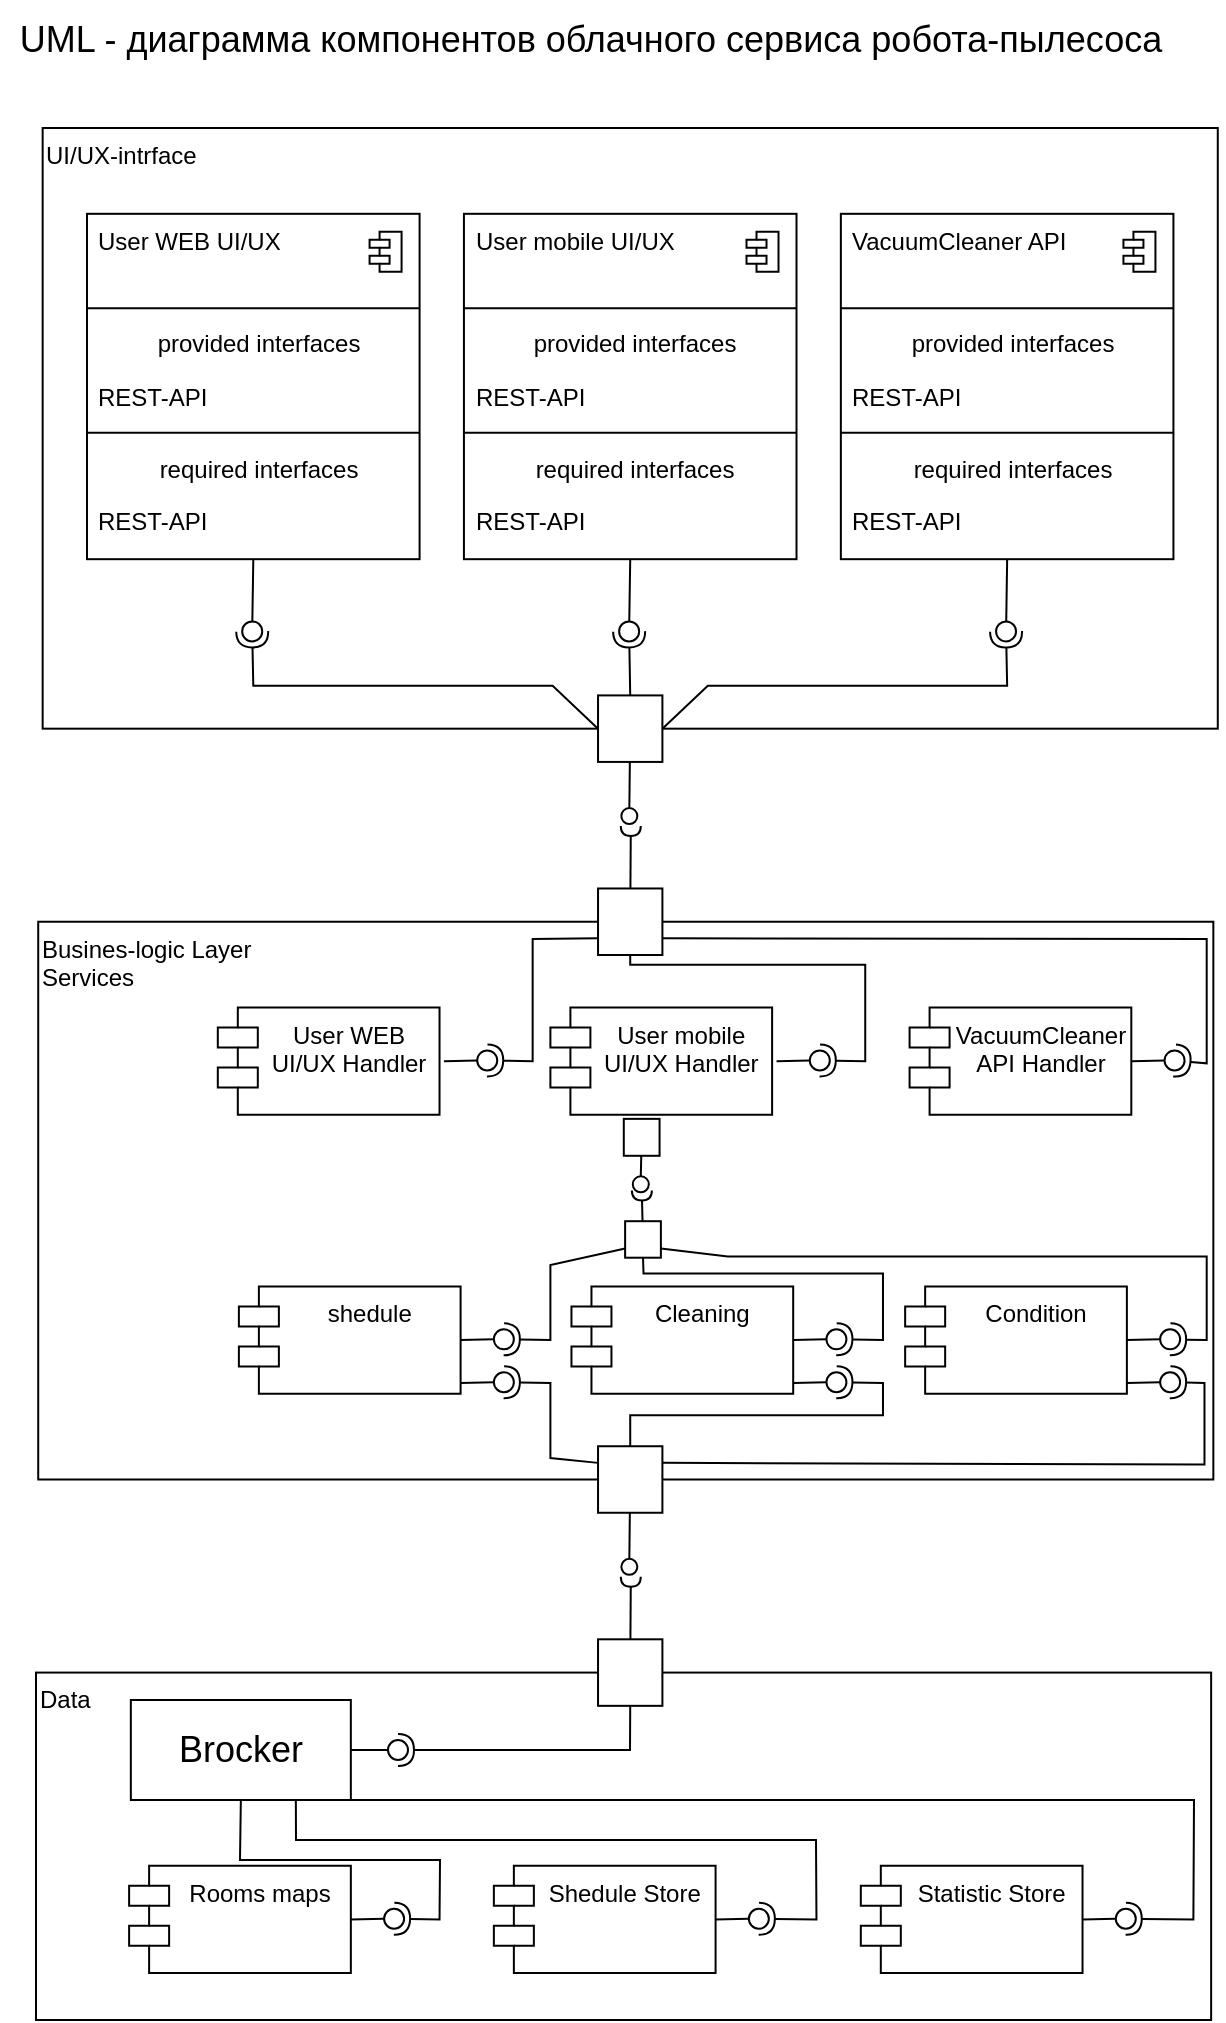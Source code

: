 <mxfile>
    <diagram id="wxDOlf9okNjJjlTu478L" name="Страница 1">
        <mxGraphModel dx="1060" dy="478" grid="1" gridSize="10" guides="1" tooltips="1" connect="1" arrows="1" fold="1" page="1" pageScale="1" pageWidth="827" pageHeight="1169" math="0" shadow="0">
            <root>
                <mxCell id="0"/>
                <mxCell id="1" parent="0"/>
                <mxCell id="2" value="" style="group" parent="1" vertex="1" connectable="0">
                    <mxGeometry x="118" y="70" width="592.0" height="1010" as="geometry"/>
                </mxCell>
                <mxCell id="3" value="&lt;font style=&quot;font-size: 18px&quot;&gt;UML - диаграмма компонентов облачного сервиса робота-пылесоса&lt;/font&gt;" style="text;html=1;align=center;verticalAlign=middle;resizable=0;points=[];autosize=1;strokeColor=none;fillColor=none;" parent="2" vertex="1">
                    <mxGeometry x="-18" y="10" width="590" height="20" as="geometry"/>
                </mxCell>
                <mxCell id="4" value="Busines-logic Layer&lt;br&gt;Services" style="html=1;fillColor=default;align=left;verticalAlign=top;" parent="2" vertex="1">
                    <mxGeometry x="1.109" y="460.869" width="587.566" height="278.881" as="geometry"/>
                </mxCell>
                <mxCell id="6" value="User mobile&#10;UI/UX Handler" style="shape=module;align=left;spacingLeft=20;align=center;verticalAlign=top;" parent="2" vertex="1">
                    <mxGeometry x="257.199" y="503.774" width="110.861" height="53.631" as="geometry"/>
                </mxCell>
                <mxCell id="7" value="" style="group" parent="2" vertex="1" connectable="0">
                    <mxGeometry x="12.749" y="621.762" width="577.034" height="96.536" as="geometry"/>
                </mxCell>
                <mxCell id="9" value="shedule" style="shape=module;align=left;spacingLeft=20;align=center;verticalAlign=top;" parent="7" vertex="1">
                    <mxGeometry x="88.689" y="21.452" width="110.861" height="53.631" as="geometry"/>
                </mxCell>
                <mxCell id="10" value="Cleaning" style="shape=module;align=left;spacingLeft=20;align=center;verticalAlign=top;" parent="7" vertex="1">
                    <mxGeometry x="254.981" y="21.452" width="110.861" height="53.631" as="geometry"/>
                </mxCell>
                <mxCell id="11" value="Condition" style="shape=module;align=left;spacingLeft=20;align=center;verticalAlign=top;" parent="7" vertex="1">
                    <mxGeometry x="421.828" y="21.452" width="110.861" height="53.631" as="geometry"/>
                </mxCell>
                <mxCell id="12" value="" style="rounded=0;orthogonalLoop=1;jettySize=auto;html=1;endArrow=none;endFill=0;sketch=0;sourcePerimeterSpacing=0;targetPerimeterSpacing=0;" parent="7" target="13" edge="1">
                    <mxGeometry relative="1" as="geometry">
                        <mxPoint x="199.551" y="48.268" as="sourcePoint"/>
                    </mxGeometry>
                </mxCell>
                <mxCell id="13" value="" style="ellipse;whiteSpace=wrap;html=1;align=center;aspect=fixed;resizable=0;points=[];outlineConnect=0;sketch=0;" parent="7" vertex="1">
                    <mxGeometry x="216.18" y="42.905" width="10" height="10" as="geometry"/>
                </mxCell>
                <mxCell id="14" value="" style="rounded=0;orthogonalLoop=1;jettySize=auto;html=1;endArrow=none;endFill=0;sketch=0;sourcePerimeterSpacing=0;targetPerimeterSpacing=0;" parent="7" target="15" edge="1">
                    <mxGeometry relative="1" as="geometry">
                        <mxPoint x="365.843" y="48.268" as="sourcePoint"/>
                    </mxGeometry>
                </mxCell>
                <mxCell id="15" value="" style="ellipse;whiteSpace=wrap;html=1;align=center;aspect=fixed;resizable=0;points=[];outlineConnect=0;sketch=0;" parent="7" vertex="1">
                    <mxGeometry x="382.472" y="42.905" width="10" height="10" as="geometry"/>
                </mxCell>
                <mxCell id="16" value="" style="rounded=0;orthogonalLoop=1;jettySize=auto;html=1;endArrow=none;endFill=0;sketch=0;sourcePerimeterSpacing=0;targetPerimeterSpacing=0;" parent="7" target="17" edge="1">
                    <mxGeometry relative="1" as="geometry">
                        <mxPoint x="532.689" y="48.268" as="sourcePoint"/>
                    </mxGeometry>
                </mxCell>
                <mxCell id="17" value="" style="ellipse;whiteSpace=wrap;html=1;align=center;aspect=fixed;resizable=0;points=[];outlineConnect=0;sketch=0;" parent="7" vertex="1">
                    <mxGeometry x="549.318" y="42.905" width="10" height="10" as="geometry"/>
                </mxCell>
                <mxCell id="18" value="" style="rounded=0;orthogonalLoop=1;jettySize=auto;html=1;endArrow=none;endFill=0;sketch=0;sourcePerimeterSpacing=0;targetPerimeterSpacing=0;" parent="7" target="19" edge="1">
                    <mxGeometry relative="1" as="geometry">
                        <mxPoint x="199.551" y="69.72" as="sourcePoint"/>
                    </mxGeometry>
                </mxCell>
                <mxCell id="19" value="" style="ellipse;whiteSpace=wrap;html=1;align=center;aspect=fixed;resizable=0;points=[];outlineConnect=0;sketch=0;" parent="7" vertex="1">
                    <mxGeometry x="216.18" y="64.357" width="10" height="10" as="geometry"/>
                </mxCell>
                <mxCell id="20" value="" style="rounded=0;orthogonalLoop=1;jettySize=auto;html=1;endArrow=none;endFill=0;sketch=0;sourcePerimeterSpacing=0;targetPerimeterSpacing=0;" parent="7" target="21" edge="1">
                    <mxGeometry relative="1" as="geometry">
                        <mxPoint x="365.843" y="69.72" as="sourcePoint"/>
                    </mxGeometry>
                </mxCell>
                <mxCell id="21" value="" style="ellipse;whiteSpace=wrap;html=1;align=center;aspect=fixed;resizable=0;points=[];outlineConnect=0;sketch=0;" parent="7" vertex="1">
                    <mxGeometry x="382.472" y="64.357" width="10" height="10" as="geometry"/>
                </mxCell>
                <mxCell id="22" value="" style="rounded=0;orthogonalLoop=1;jettySize=auto;html=1;endArrow=none;endFill=0;sketch=0;sourcePerimeterSpacing=0;targetPerimeterSpacing=0;" parent="7" target="23" edge="1">
                    <mxGeometry relative="1" as="geometry">
                        <mxPoint x="532.689" y="69.72" as="sourcePoint"/>
                    </mxGeometry>
                </mxCell>
                <mxCell id="23" value="" style="ellipse;whiteSpace=wrap;html=1;align=center;aspect=fixed;resizable=0;points=[];outlineConnect=0;sketch=0;" parent="7" vertex="1">
                    <mxGeometry x="549.318" y="64.357" width="10" height="10" as="geometry"/>
                </mxCell>
                <mxCell id="24" value="Data" style="html=1;fillColor=default;align=left;verticalAlign=top;" parent="2" vertex="1">
                    <mxGeometry y="836.29" width="587.57" height="173.71" as="geometry"/>
                </mxCell>
                <mxCell id="25" value="" style="group;whiteSpace=wrap;" parent="2" vertex="1" connectable="0">
                    <mxGeometry x="3.326" y="64" width="588.674" height="568.488" as="geometry"/>
                </mxCell>
                <mxCell id="26" value="&lt;div style=&quot;&quot;&gt;&lt;span&gt;UI/UX-intrface&lt;/span&gt;&lt;/div&gt;" style="html=1;fillColor=default;align=left;verticalAlign=top;" parent="25" vertex="1">
                    <mxGeometry width="587.566" height="300.333" as="geometry"/>
                </mxCell>
                <mxCell id="27" value="" style="fontStyle=1;align=center;verticalAlign=top;childLayout=stackLayout;horizontal=1;horizontalStack=0;resizeParent=1;resizeParentMax=0;resizeLast=0;marginBottom=0;" parent="25" vertex="1">
                    <mxGeometry x="22.172" y="42.905" width="166.292" height="172.692" as="geometry"/>
                </mxCell>
                <mxCell id="28" value="User WEB UI/UX" style="html=1;align=left;spacingLeft=4;verticalAlign=top;strokeColor=none;fillColor=none;" parent="27" vertex="1">
                    <mxGeometry width="166.292" height="42.905" as="geometry"/>
                </mxCell>
                <mxCell id="29" value="" style="shape=module;jettyWidth=10;jettyHeight=4;" parent="28" vertex="1">
                    <mxGeometry x="1" width="16" height="20" relative="1" as="geometry">
                        <mxPoint x="-25" y="9" as="offset"/>
                    </mxGeometry>
                </mxCell>
                <mxCell id="30" value="" style="line;strokeWidth=1;fillColor=none;align=left;verticalAlign=middle;spacingTop=-1;spacingLeft=3;spacingRight=3;rotatable=0;labelPosition=right;points=[];portConstraint=eastwest;" parent="27" vertex="1">
                    <mxGeometry y="42.905" width="166.292" height="8.581" as="geometry"/>
                </mxCell>
                <mxCell id="31" value="provided interfaces" style="html=1;align=center;spacingLeft=4;verticalAlign=top;strokeColor=none;fillColor=none;" parent="27" vertex="1">
                    <mxGeometry y="51.486" width="166.292" height="26.815" as="geometry"/>
                </mxCell>
                <mxCell id="32" value="REST-API" style="html=1;align=left;spacingLeft=4;verticalAlign=top;strokeColor=none;fillColor=none;" parent="27" vertex="1">
                    <mxGeometry y="78.301" width="166.292" height="26.815" as="geometry"/>
                </mxCell>
                <mxCell id="33" value="" style="line;strokeWidth=1;fillColor=none;align=left;verticalAlign=middle;spacingTop=-1;spacingLeft=3;spacingRight=3;rotatable=0;labelPosition=right;points=[];portConstraint=eastwest;" parent="27" vertex="1">
                    <mxGeometry y="105.117" width="166.292" height="8.581" as="geometry"/>
                </mxCell>
                <mxCell id="34" value="required interfaces" style="html=1;align=center;spacingLeft=4;verticalAlign=top;strokeColor=none;fillColor=none;" parent="27" vertex="1">
                    <mxGeometry y="113.698" width="166.292" height="26.815" as="geometry"/>
                </mxCell>
                <mxCell id="35" value="REST-API" style="html=1;align=left;spacingLeft=4;verticalAlign=top;strokeColor=none;fillColor=none;" parent="27" vertex="1">
                    <mxGeometry y="140.513" width="166.292" height="32.179" as="geometry"/>
                </mxCell>
                <mxCell id="36" value="" style="group;rotation=-179;" parent="25" vertex="1" connectable="0">
                    <mxGeometry x="460.075" y="246.702" width="44.345" height="10.726" as="geometry"/>
                </mxCell>
                <mxCell id="37" value="" style="ellipse;whiteSpace=wrap;html=1;align=center;aspect=fixed;resizable=0;points=[];outlineConnect=0;sketch=0;rotation=-269;" parent="36" vertex="1">
                    <mxGeometry x="16.629" width="10" height="10" as="geometry"/>
                </mxCell>
                <mxCell id="38" value="" style="fontStyle=1;align=center;verticalAlign=top;childLayout=stackLayout;horizontal=1;horizontalStack=0;resizeParent=1;resizeParentMax=0;resizeLast=0;marginBottom=0;" parent="25" vertex="1">
                    <mxGeometry x="210.637" y="42.905" width="166.292" height="172.692" as="geometry"/>
                </mxCell>
                <mxCell id="39" value="User mobile UI/UX" style="html=1;align=left;spacingLeft=4;verticalAlign=top;strokeColor=none;fillColor=none;" parent="38" vertex="1">
                    <mxGeometry width="166.292" height="42.905" as="geometry"/>
                </mxCell>
                <mxCell id="40" value="" style="shape=module;jettyWidth=10;jettyHeight=4;" parent="39" vertex="1">
                    <mxGeometry x="1" width="16" height="20" relative="1" as="geometry">
                        <mxPoint x="-25" y="9" as="offset"/>
                    </mxGeometry>
                </mxCell>
                <mxCell id="41" value="" style="line;strokeWidth=1;fillColor=none;align=left;verticalAlign=middle;spacingTop=-1;spacingLeft=3;spacingRight=3;rotatable=0;labelPosition=right;points=[];portConstraint=eastwest;" parent="38" vertex="1">
                    <mxGeometry y="42.905" width="166.292" height="8.581" as="geometry"/>
                </mxCell>
                <mxCell id="42" value="provided interfaces" style="html=1;align=center;spacingLeft=4;verticalAlign=top;strokeColor=none;fillColor=none;" parent="38" vertex="1">
                    <mxGeometry y="51.486" width="166.292" height="26.815" as="geometry"/>
                </mxCell>
                <mxCell id="43" value="REST-API" style="html=1;align=left;spacingLeft=4;verticalAlign=top;strokeColor=none;fillColor=none;" parent="38" vertex="1">
                    <mxGeometry y="78.301" width="166.292" height="26.815" as="geometry"/>
                </mxCell>
                <mxCell id="44" value="" style="line;strokeWidth=1;fillColor=none;align=left;verticalAlign=middle;spacingTop=-1;spacingLeft=3;spacingRight=3;rotatable=0;labelPosition=right;points=[];portConstraint=eastwest;" parent="38" vertex="1">
                    <mxGeometry y="105.117" width="166.292" height="8.581" as="geometry"/>
                </mxCell>
                <mxCell id="45" value="required interfaces" style="html=1;align=center;spacingLeft=4;verticalAlign=top;strokeColor=none;fillColor=none;" parent="38" vertex="1">
                    <mxGeometry y="113.698" width="166.292" height="26.815" as="geometry"/>
                </mxCell>
                <mxCell id="46" value="REST-API" style="html=1;align=left;spacingLeft=4;verticalAlign=top;strokeColor=none;fillColor=none;" parent="38" vertex="1">
                    <mxGeometry y="140.513" width="166.292" height="32.179" as="geometry"/>
                </mxCell>
                <mxCell id="47" value="" style="fontStyle=1;align=center;verticalAlign=top;childLayout=stackLayout;horizontal=1;horizontalStack=0;resizeParent=1;resizeParentMax=0;resizeLast=0;marginBottom=0;" parent="25" vertex="1">
                    <mxGeometry x="399.101" y="42.905" width="166.292" height="172.692" as="geometry"/>
                </mxCell>
                <mxCell id="48" value="VacuumCleaner API" style="html=1;align=left;spacingLeft=4;verticalAlign=top;strokeColor=none;fillColor=none;" parent="47" vertex="1">
                    <mxGeometry width="166.292" height="42.905" as="geometry"/>
                </mxCell>
                <mxCell id="49" value="" style="shape=module;jettyWidth=10;jettyHeight=4;" parent="48" vertex="1">
                    <mxGeometry x="1" width="16" height="20" relative="1" as="geometry">
                        <mxPoint x="-25" y="9" as="offset"/>
                    </mxGeometry>
                </mxCell>
                <mxCell id="50" value="" style="line;strokeWidth=1;fillColor=none;align=left;verticalAlign=middle;spacingTop=-1;spacingLeft=3;spacingRight=3;rotatable=0;labelPosition=right;points=[];portConstraint=eastwest;" parent="47" vertex="1">
                    <mxGeometry y="42.905" width="166.292" height="8.581" as="geometry"/>
                </mxCell>
                <mxCell id="51" value="provided interfaces" style="html=1;align=center;spacingLeft=4;verticalAlign=top;strokeColor=none;fillColor=none;" parent="47" vertex="1">
                    <mxGeometry y="51.486" width="166.292" height="26.815" as="geometry"/>
                </mxCell>
                <mxCell id="52" value="REST-API" style="html=1;align=left;spacingLeft=4;verticalAlign=top;strokeColor=none;fillColor=none;" parent="47" vertex="1">
                    <mxGeometry y="78.301" width="166.292" height="26.815" as="geometry"/>
                </mxCell>
                <mxCell id="53" value="" style="line;strokeWidth=1;fillColor=none;align=left;verticalAlign=middle;spacingTop=-1;spacingLeft=3;spacingRight=3;rotatable=0;labelPosition=right;points=[];portConstraint=eastwest;" parent="47" vertex="1">
                    <mxGeometry y="105.117" width="166.292" height="8.581" as="geometry"/>
                </mxCell>
                <mxCell id="54" value="required interfaces" style="html=1;align=center;spacingLeft=4;verticalAlign=top;strokeColor=none;fillColor=none;" parent="47" vertex="1">
                    <mxGeometry y="113.698" width="166.292" height="26.815" as="geometry"/>
                </mxCell>
                <mxCell id="55" value="REST-API" style="html=1;align=left;spacingLeft=4;verticalAlign=top;strokeColor=none;fillColor=none;" parent="47" vertex="1">
                    <mxGeometry y="140.513" width="166.292" height="32.179" as="geometry"/>
                </mxCell>
                <mxCell id="56" value="" style="group;rotation=-180;" parent="25" vertex="1" connectable="0">
                    <mxGeometry x="271.61" y="246.702" width="44.345" height="10.726" as="geometry"/>
                </mxCell>
                <mxCell id="57" value="" style="ellipse;whiteSpace=wrap;html=1;align=center;aspect=fixed;resizable=0;points=[];outlineConnect=0;sketch=0;rotation=-270;" parent="56" vertex="1">
                    <mxGeometry x="16.629" width="10" height="10" as="geometry"/>
                </mxCell>
                <mxCell id="58" value="" style="group;rotation=-180;" parent="25" vertex="1" connectable="0">
                    <mxGeometry x="83.146" y="246.702" width="44.345" height="10.726" as="geometry"/>
                </mxCell>
                <mxCell id="59" value="" style="ellipse;whiteSpace=wrap;html=1;align=center;aspect=fixed;resizable=0;points=[];outlineConnect=0;sketch=0;rotation=-270;" parent="58" vertex="1">
                    <mxGeometry x="16.629" width="10" height="10" as="geometry"/>
                </mxCell>
                <mxCell id="60" value="" style="rounded=0;orthogonalLoop=1;jettySize=auto;html=1;endArrow=none;endFill=0;sketch=0;sourcePerimeterSpacing=0;targetPerimeterSpacing=0;exitX=0.5;exitY=1;exitDx=0;exitDy=0;" parent="25" source="46" target="57" edge="1">
                    <mxGeometry relative="1" as="geometry">
                        <mxPoint x="293.783" y="230.613" as="sourcePoint"/>
                    </mxGeometry>
                </mxCell>
                <mxCell id="61" value="" style="rounded=0;orthogonalLoop=1;jettySize=auto;html=1;endArrow=none;endFill=0;sketch=0;sourcePerimeterSpacing=0;targetPerimeterSpacing=0;exitX=0.5;exitY=1;exitDx=0;exitDy=0;" parent="25" source="55" target="37" edge="1">
                    <mxGeometry relative="1" as="geometry">
                        <mxPoint x="471.161" y="230.613" as="sourcePoint"/>
                    </mxGeometry>
                </mxCell>
                <mxCell id="62" value="" style="rounded=0;orthogonalLoop=1;jettySize=auto;html=1;endArrow=none;endFill=0;sketch=0;sourcePerimeterSpacing=0;targetPerimeterSpacing=0;exitX=0.5;exitY=1;exitDx=0;exitDy=0;" parent="25" source="35" target="59" edge="1">
                    <mxGeometry relative="1" as="geometry">
                        <mxPoint x="77.603" y="230.613" as="sourcePoint"/>
                    </mxGeometry>
                </mxCell>
                <mxCell id="63" value="" style="rounded=0;orthogonalLoop=1;jettySize=auto;html=1;endArrow=halfCircle;endFill=0;entryX=0.5;entryY=0.5;endSize=6;strokeWidth=1;sketch=0;exitX=0.5;exitY=1;exitDx=0;exitDy=0;" parent="25" source="78" target="59" edge="1">
                    <mxGeometry relative="1" as="geometry">
                        <mxPoint x="105.318" y="273.518" as="sourcePoint"/>
                        <Array as="points">
                            <mxPoint x="254.981" y="278.881"/>
                            <mxPoint x="105.318" y="278.881"/>
                        </Array>
                    </mxGeometry>
                </mxCell>
                <mxCell id="64" value="" style="rounded=0;orthogonalLoop=1;jettySize=auto;html=1;endArrow=halfCircle;endFill=0;entryX=0.5;entryY=0.5;endSize=6;strokeWidth=1;sketch=0;exitX=0.5;exitY=0;exitDx=0;exitDy=0;" parent="25" source="78" target="37" edge="1">
                    <mxGeometry relative="1" as="geometry">
                        <mxPoint x="482.247" y="273.518" as="sourcePoint"/>
                        <Array as="points">
                            <mxPoint x="332.584" y="278.881"/>
                            <mxPoint x="482.247" y="278.881"/>
                        </Array>
                    </mxGeometry>
                </mxCell>
                <mxCell id="65" value="" style="rounded=0;orthogonalLoop=1;jettySize=auto;html=1;endArrow=halfCircle;endFill=0;entryX=0.5;entryY=0.5;endSize=6;strokeWidth=1;sketch=0;exitX=0;exitY=0.5;exitDx=0;exitDy=0;" parent="25" source="78" target="57" edge="1">
                    <mxGeometry relative="1" as="geometry">
                        <mxPoint x="293.783" y="273.518" as="sourcePoint"/>
                    </mxGeometry>
                </mxCell>
                <mxCell id="66" value="VacuumCleaner API Handler" style="shape=module;align=left;spacingLeft=20;align=center;verticalAlign=top;whiteSpace=wrap;" parent="25" vertex="1">
                    <mxGeometry x="433.468" y="439.774" width="110.861" height="53.631" as="geometry"/>
                </mxCell>
                <mxCell id="67" value="" style="rounded=0;orthogonalLoop=1;jettySize=auto;html=1;endArrow=none;endFill=0;sketch=0;sourcePerimeterSpacing=0;targetPerimeterSpacing=0;" parent="25" target="69" edge="1">
                    <mxGeometry relative="1" as="geometry">
                        <mxPoint x="544.33" y="466.589" as="sourcePoint"/>
                    </mxGeometry>
                </mxCell>
                <mxCell id="68" value="" style="rounded=0;orthogonalLoop=1;jettySize=auto;html=1;endArrow=halfCircle;endFill=0;entryX=0.5;entryY=0.5;endSize=6;strokeWidth=1;sketch=0;exitX=0.25;exitY=1;exitDx=0;exitDy=0;" parent="25" source="82" target="69" edge="1">
                    <mxGeometry relative="1" as="geometry">
                        <mxPoint x="588.674" y="466.589" as="sourcePoint"/>
                        <Array as="points">
                            <mxPoint x="582.022" y="405.45"/>
                            <mxPoint x="582.022" y="467.662"/>
                        </Array>
                    </mxGeometry>
                </mxCell>
                <mxCell id="69" value="" style="ellipse;whiteSpace=wrap;html=1;align=center;aspect=fixed;resizable=0;points=[];outlineConnect=0;sketch=0;" parent="25" vertex="1">
                    <mxGeometry x="560.959" y="461.226" width="10" height="10" as="geometry"/>
                </mxCell>
                <mxCell id="70" value="" style="rounded=0;orthogonalLoop=1;jettySize=auto;html=1;endArrow=none;endFill=0;sketch=0;sourcePerimeterSpacing=0;targetPerimeterSpacing=0;" parent="25" target="71" edge="1">
                    <mxGeometry relative="1" as="geometry">
                        <mxPoint x="200.659" y="466.589" as="sourcePoint"/>
                    </mxGeometry>
                </mxCell>
                <mxCell id="71" value="" style="ellipse;whiteSpace=wrap;html=1;align=center;aspect=fixed;resizable=0;points=[];outlineConnect=0;sketch=0;" parent="25" vertex="1">
                    <mxGeometry x="217.288" y="461.226" width="10" height="10" as="geometry"/>
                </mxCell>
                <mxCell id="72" value="" style="rounded=0;orthogonalLoop=1;jettySize=auto;html=1;endArrow=halfCircle;endFill=0;entryX=0.5;entryY=0.5;endSize=6;strokeWidth=1;sketch=0;exitX=0.25;exitY=0;exitDx=0;exitDy=0;" parent="25" source="82" target="71" edge="1">
                    <mxGeometry relative="1" as="geometry">
                        <mxPoint x="245.004" y="466.589" as="sourcePoint"/>
                        <Array as="points">
                            <mxPoint x="245.004" y="405.45"/>
                            <mxPoint x="245.004" y="466.589"/>
                        </Array>
                    </mxGeometry>
                </mxCell>
                <mxCell id="73" value="" style="rounded=0;orthogonalLoop=1;jettySize=auto;html=1;endArrow=none;endFill=0;sketch=0;sourcePerimeterSpacing=0;targetPerimeterSpacing=0;" parent="25" target="75" edge="1">
                    <mxGeometry relative="1" as="geometry">
                        <mxPoint x="366.951" y="466.589" as="sourcePoint"/>
                    </mxGeometry>
                </mxCell>
                <mxCell id="74" value="" style="rounded=0;orthogonalLoop=1;jettySize=auto;html=1;endArrow=halfCircle;endFill=0;entryX=0.5;entryY=0.5;endSize=6;strokeWidth=1;sketch=0;exitX=0;exitY=0.5;exitDx=0;exitDy=0;" parent="25" source="82" target="75" edge="1">
                    <mxGeometry relative="1" as="geometry">
                        <mxPoint x="411.296" y="466.589" as="sourcePoint"/>
                        <Array as="points">
                            <mxPoint x="293.783" y="418.321"/>
                            <mxPoint x="411.296" y="418.321"/>
                            <mxPoint x="411.296" y="466.589"/>
                        </Array>
                    </mxGeometry>
                </mxCell>
                <mxCell id="75" value="" style="ellipse;whiteSpace=wrap;html=1;align=center;aspect=fixed;resizable=0;points=[];outlineConnect=0;sketch=0;" parent="25" vertex="1">
                    <mxGeometry x="383.581" y="461.226" width="10" height="10" as="geometry"/>
                </mxCell>
                <mxCell id="76" value="" style="group" parent="25" vertex="1" connectable="0">
                    <mxGeometry x="260.524" y="300.333" width="66.517" height="96.536" as="geometry"/>
                </mxCell>
                <mxCell id="77" value="" style="group;rotation=-180;" parent="76" vertex="1" connectable="0">
                    <mxGeometry width="66.517" height="32.179" as="geometry"/>
                </mxCell>
                <mxCell id="78" value="" style="html=1;rounded=0;rotation=-270;" parent="77" vertex="1">
                    <mxGeometry x="16.629" y="-16.089" width="33.258" height="32.179" as="geometry"/>
                </mxCell>
                <mxCell id="79" value="" style="endArrow=none;html=1;rounded=0;align=center;verticalAlign=top;endFill=0;labelBackgroundColor=none;endSize=2;" parent="77" source="78" target="80" edge="1">
                    <mxGeometry relative="1" as="geometry"/>
                </mxCell>
                <mxCell id="80" value="" style="ellipse;html=1;fontSize=11;align=center;fillColor=none;points=[];aspect=fixed;resizable=0;verticalAlign=bottom;labelPosition=center;verticalLabelPosition=top;flipH=1;rotation=-270;" parent="77" vertex="1">
                    <mxGeometry x="28.824" y="39.687" width="8" height="8" as="geometry"/>
                </mxCell>
                <mxCell id="81" value="" style="group;rotation=0;" parent="76" vertex="1" connectable="0">
                    <mxGeometry y="64.357" width="66.517" height="32.179" as="geometry"/>
                </mxCell>
                <mxCell id="82" value="" style="html=1;rounded=0;rotation=-90;" parent="81" vertex="1">
                    <mxGeometry x="16.629" y="16.089" width="33.258" height="32.179" as="geometry"/>
                </mxCell>
                <mxCell id="83" value="" style="endArrow=none;html=1;rounded=0;align=center;verticalAlign=top;endFill=0;labelBackgroundColor=none;endSize=2;" parent="81" source="82" target="84" edge="1">
                    <mxGeometry relative="1" as="geometry"/>
                </mxCell>
                <mxCell id="84" value="" style="shape=requiredInterface;html=1;fontSize=11;align=center;fillColor=none;points=[];aspect=fixed;resizable=0;verticalAlign=bottom;labelPosition=center;verticalLabelPosition=top;flipH=1;rotation=-90;" parent="81" vertex="1">
                    <mxGeometry x="31.041" y="-18.235" width="5" height="10" as="geometry"/>
                </mxCell>
                <mxCell id="85" value="" style="group" parent="25" vertex="1" connectable="0">
                    <mxGeometry x="278.262" y="506.276" width="38.801" height="61.003" as="geometry"/>
                </mxCell>
                <mxCell id="86" value="" style="group;rotation=0;" parent="85" vertex="1" connectable="0">
                    <mxGeometry y="35.754" width="38.801" height="25.249" as="geometry"/>
                </mxCell>
                <mxCell id="87" value="" style="html=1;rounded=0;rotation=-90;" parent="86" vertex="1">
                    <mxGeometry x="12.793" y="4.752" width="18.248" height="17.881" as="geometry"/>
                </mxCell>
                <mxCell id="88" value="" style="ellipse;html=1;fontSize=11;align=center;fillColor=none;points=[];aspect=fixed;resizable=0;verticalAlign=bottom;labelPosition=center;verticalLabelPosition=top;flipH=1;rotation=-270;" parent="85" vertex="1">
                    <mxGeometry x="16.814" y="17.876" width="8" height="8" as="geometry"/>
                </mxCell>
                <mxCell id="89" value="" style="html=1;rounded=0;rotation=-270;" parent="25" vertex="1">
                    <mxGeometry x="290.28" y="495.722" width="18.458" height="17.881" as="geometry"/>
                </mxCell>
                <mxCell id="90" value="" style="endArrow=none;html=1;rounded=0;align=center;verticalAlign=top;endFill=0;labelBackgroundColor=none;endSize=2;" parent="25" source="89" target="88" edge="1">
                    <mxGeometry relative="1" as="geometry"/>
                </mxCell>
                <mxCell id="91" value="User WEB UI/UX Handler" style="shape=module;align=left;spacingLeft=20;align=center;verticalAlign=top;whiteSpace=wrap;" parent="2" vertex="1">
                    <mxGeometry x="90.906" y="503.774" width="110.861" height="53.631" as="geometry"/>
                </mxCell>
                <mxCell id="92" value="" style="shape=requiredInterface;html=1;fontSize=11;align=center;fillColor=none;points=[];aspect=fixed;resizable=0;verticalAlign=bottom;labelPosition=center;verticalLabelPosition=top;flipH=1;rotation=-90;" parent="2" vertex="1">
                    <mxGeometry x="300.438" y="592.8" width="5" height="10" as="geometry"/>
                </mxCell>
                <mxCell id="93" value="" style="endArrow=none;html=1;rounded=0;align=center;verticalAlign=top;endFill=0;labelBackgroundColor=none;endSize=2;" parent="2" source="87" target="92" edge="1">
                    <mxGeometry relative="1" as="geometry"/>
                </mxCell>
                <mxCell id="94" value="" style="group" parent="2" vertex="1" connectable="0">
                    <mxGeometry x="263.85" y="739.75" width="66.517" height="96.536" as="geometry"/>
                </mxCell>
                <mxCell id="95" value="" style="group;rotation=-180;" parent="94" vertex="1" connectable="0">
                    <mxGeometry width="66.517" height="32.179" as="geometry"/>
                </mxCell>
                <mxCell id="96" value="" style="html=1;rounded=0;rotation=-270;" parent="95" vertex="1">
                    <mxGeometry x="16.629" y="-16.089" width="33.258" height="32.179" as="geometry"/>
                </mxCell>
                <mxCell id="97" value="" style="endArrow=none;html=1;rounded=0;align=center;verticalAlign=top;endFill=0;labelBackgroundColor=none;endSize=2;" parent="95" source="96" target="98" edge="1">
                    <mxGeometry relative="1" as="geometry"/>
                </mxCell>
                <mxCell id="98" value="" style="ellipse;html=1;fontSize=11;align=center;fillColor=none;points=[];aspect=fixed;resizable=0;verticalAlign=bottom;labelPosition=center;verticalLabelPosition=top;flipH=1;rotation=-270;" parent="95" vertex="1">
                    <mxGeometry x="28.824" y="39.687" width="8" height="8" as="geometry"/>
                </mxCell>
                <mxCell id="99" value="" style="group;rotation=0;" parent="94" vertex="1" connectable="0">
                    <mxGeometry y="64.357" width="66.517" height="32.179" as="geometry"/>
                </mxCell>
                <mxCell id="100" value="" style="html=1;rounded=0;rotation=-90;" parent="99" vertex="1">
                    <mxGeometry x="16.629" y="16.089" width="33.258" height="32.179" as="geometry"/>
                </mxCell>
                <mxCell id="101" value="" style="endArrow=none;html=1;rounded=0;align=center;verticalAlign=top;endFill=0;labelBackgroundColor=none;endSize=2;" parent="99" source="100" target="102" edge="1">
                    <mxGeometry relative="1" as="geometry"/>
                </mxCell>
                <mxCell id="102" value="" style="shape=requiredInterface;html=1;fontSize=11;align=center;fillColor=none;points=[];aspect=fixed;resizable=0;verticalAlign=bottom;labelPosition=center;verticalLabelPosition=top;flipH=1;rotation=-90;" parent="99" vertex="1">
                    <mxGeometry x="31.041" y="-18.235" width="5" height="10" as="geometry"/>
                </mxCell>
                <mxCell id="103" value="" style="rounded=0;orthogonalLoop=1;jettySize=auto;html=1;endArrow=halfCircle;endFill=0;entryX=0.5;entryY=0.5;endSize=6;strokeWidth=1;sketch=0;exitX=0.25;exitY=0;exitDx=0;exitDy=0;" parent="2" source="87" target="13" edge="1">
                    <mxGeometry relative="1" as="geometry">
                        <mxPoint x="290.457" y="624.98" as="sourcePoint"/>
                        <Array as="points">
                            <mxPoint x="257.199" y="632.488"/>
                            <mxPoint x="257.199" y="670.03"/>
                        </Array>
                    </mxGeometry>
                </mxCell>
                <mxCell id="104" value="" style="rounded=0;orthogonalLoop=1;jettySize=auto;html=1;endArrow=halfCircle;endFill=0;entryX=0.5;entryY=0.5;endSize=6;strokeWidth=1;sketch=0;exitX=0;exitY=0.5;exitDx=0;exitDy=0;" parent="2" source="87" target="15" edge="1">
                    <mxGeometry relative="1" as="geometry">
                        <mxPoint x="422.936" y="670.03" as="sourcePoint"/>
                        <Array as="points">
                            <mxPoint x="303.76" y="636.779"/>
                            <mxPoint x="423.491" y="636.779"/>
                            <mxPoint x="423.491" y="670.03"/>
                        </Array>
                    </mxGeometry>
                </mxCell>
                <mxCell id="105" value="" style="rounded=0;orthogonalLoop=1;jettySize=auto;html=1;endArrow=halfCircle;endFill=0;entryX=0.5;entryY=0.5;endSize=6;strokeWidth=1;sketch=0;exitX=0.25;exitY=1;exitDx=0;exitDy=0;" parent="2" source="87" target="17" edge="1">
                    <mxGeometry relative="1" as="geometry">
                        <mxPoint x="589.783" y="670.03" as="sourcePoint"/>
                        <Array as="points">
                            <mxPoint x="345.888" y="628.198"/>
                            <mxPoint x="585.348" y="628.198"/>
                            <mxPoint x="585.348" y="670.03"/>
                        </Array>
                    </mxGeometry>
                </mxCell>
                <mxCell id="106" value="" style="rounded=0;orthogonalLoop=1;jettySize=auto;html=1;endArrow=halfCircle;endFill=0;entryX=0.5;entryY=0.5;endSize=6;strokeWidth=1;sketch=0;exitX=0.25;exitY=1;exitDx=0;exitDy=0;" parent="2" source="96" target="19" edge="1">
                    <mxGeometry relative="1" as="geometry">
                        <mxPoint x="256.644" y="691.482" as="sourcePoint"/>
                        <Array as="points">
                            <mxPoint x="257.199" y="729.024"/>
                            <mxPoint x="257.199" y="691.482"/>
                        </Array>
                    </mxGeometry>
                </mxCell>
                <mxCell id="107" value="" style="rounded=0;orthogonalLoop=1;jettySize=auto;html=1;endArrow=halfCircle;endFill=0;entryX=0.5;entryY=0.5;endSize=6;strokeWidth=1;sketch=0;exitX=0;exitY=0.5;exitDx=0;exitDy=0;" parent="2" source="96" target="21" edge="1">
                    <mxGeometry relative="1" as="geometry">
                        <mxPoint x="422.936" y="691.482" as="sourcePoint"/>
                        <Array as="points">
                            <mxPoint x="297.109" y="707.571"/>
                            <mxPoint x="423.491" y="707.571"/>
                            <mxPoint x="423.491" y="691.482"/>
                        </Array>
                    </mxGeometry>
                </mxCell>
                <mxCell id="108" value="" style="rounded=0;orthogonalLoop=1;jettySize=auto;html=1;endArrow=halfCircle;endFill=0;entryX=0.5;entryY=0.5;endSize=6;strokeWidth=1;sketch=0;exitX=0.25;exitY=0;exitDx=0;exitDy=0;" parent="2" source="96" target="23" edge="1">
                    <mxGeometry relative="1" as="geometry">
                        <mxPoint x="589.783" y="691.482" as="sourcePoint"/>
                        <Array as="points">
                            <mxPoint x="584.24" y="732.242"/>
                            <mxPoint x="584.24" y="691.482"/>
                        </Array>
                    </mxGeometry>
                </mxCell>
                <mxCell id="109" value="Rooms maps" style="shape=module;align=left;spacingLeft=20;align=center;verticalAlign=top;fillColor=default;" parent="2" vertex="1">
                    <mxGeometry x="46.562" y="932.917" width="110.861" height="53.631" as="geometry"/>
                </mxCell>
                <mxCell id="110" value="Shedule Store" style="shape=module;align=left;spacingLeft=20;align=center;verticalAlign=top;fillColor=default;" parent="2" vertex="1">
                    <mxGeometry x="228.929" y="932.917" width="110.861" height="53.631" as="geometry"/>
                </mxCell>
                <mxCell id="111" value="Statistic Store" style="shape=module;align=left;spacingLeft=20;align=center;verticalAlign=top;fillColor=default;" parent="2" vertex="1">
                    <mxGeometry x="412.404" y="932.917" width="110.861" height="53.631" as="geometry"/>
                </mxCell>
                <mxCell id="112" value="" style="rounded=0;orthogonalLoop=1;jettySize=auto;html=1;endArrow=none;endFill=0;sketch=0;sourcePerimeterSpacing=0;targetPerimeterSpacing=0;" parent="2" target="113" edge="1">
                    <mxGeometry relative="1" as="geometry">
                        <mxPoint x="157.423" y="959.732" as="sourcePoint"/>
                    </mxGeometry>
                </mxCell>
                <mxCell id="113" value="" style="ellipse;whiteSpace=wrap;html=1;align=center;aspect=fixed;resizable=0;points=[];outlineConnect=0;sketch=0;fillColor=default;" parent="2" vertex="1">
                    <mxGeometry x="174.052" y="954.369" width="10" height="10" as="geometry"/>
                </mxCell>
                <mxCell id="114" value="" style="rounded=0;orthogonalLoop=1;jettySize=auto;html=1;endArrow=none;endFill=0;sketch=0;sourcePerimeterSpacing=0;targetPerimeterSpacing=0;" parent="2" target="115" edge="1">
                    <mxGeometry relative="1" as="geometry">
                        <mxPoint x="523.266" y="959.732" as="sourcePoint"/>
                    </mxGeometry>
                </mxCell>
                <mxCell id="115" value="" style="ellipse;whiteSpace=wrap;html=1;align=center;aspect=fixed;resizable=0;points=[];outlineConnect=0;sketch=0;fillColor=default;" parent="2" vertex="1">
                    <mxGeometry x="539.895" y="954.369" width="10" height="10" as="geometry"/>
                </mxCell>
                <mxCell id="116" value="" style="rounded=0;orthogonalLoop=1;jettySize=auto;html=1;endArrow=none;endFill=0;sketch=0;sourcePerimeterSpacing=0;targetPerimeterSpacing=0;" parent="2" target="117" edge="1">
                    <mxGeometry relative="1" as="geometry">
                        <mxPoint x="339.79" y="959.732" as="sourcePoint"/>
                    </mxGeometry>
                </mxCell>
                <mxCell id="117" value="" style="ellipse;whiteSpace=wrap;html=1;align=center;aspect=fixed;resizable=0;points=[];outlineConnect=0;sketch=0;fillColor=default;" parent="2" vertex="1">
                    <mxGeometry x="356.419" y="954.369" width="10" height="10" as="geometry"/>
                </mxCell>
                <mxCell id="118" value="Brocker" style="html=1;fontSize=18;fillColor=default;" parent="2" vertex="1">
                    <mxGeometry x="47.42" y="850" width="110" height="50" as="geometry"/>
                </mxCell>
                <mxCell id="119" value="" style="rounded=0;orthogonalLoop=1;jettySize=auto;html=1;endArrow=halfCircle;endFill=0;entryX=0.5;entryY=0.5;endSize=6;strokeWidth=1;sketch=0;exitX=0.5;exitY=1;exitDx=0;exitDy=0;" parent="2" source="118" target="113" edge="1">
                    <mxGeometry relative="1" as="geometry">
                        <mxPoint x="235" y="888" as="sourcePoint"/>
                        <Array as="points">
                            <mxPoint x="102" y="930"/>
                            <mxPoint x="202" y="930"/>
                            <mxPoint x="201.768" y="959.732"/>
                        </Array>
                    </mxGeometry>
                </mxCell>
                <mxCell id="120" value="" style="rounded=0;orthogonalLoop=1;jettySize=auto;html=1;endArrow=halfCircle;endFill=0;entryX=0.5;entryY=0.5;endSize=6;strokeWidth=1;sketch=0;exitX=1;exitY=1;exitDx=0;exitDy=0;" parent="2" source="118" target="115" edge="1">
                    <mxGeometry relative="1" as="geometry">
                        <mxPoint x="368" y="890" as="sourcePoint"/>
                        <Array as="points">
                            <mxPoint x="579" y="900"/>
                            <mxPoint x="578.697" y="959.732"/>
                        </Array>
                    </mxGeometry>
                </mxCell>
                <mxCell id="121" value="" style="rounded=0;orthogonalLoop=1;jettySize=auto;html=1;endArrow=halfCircle;endFill=0;entryX=0.5;entryY=0.5;endSize=6;strokeWidth=1;sketch=0;exitX=0.75;exitY=1;exitDx=0;exitDy=0;" parent="2" source="118" target="117" edge="1">
                    <mxGeometry relative="1" as="geometry">
                        <mxPoint x="297" y="911" as="sourcePoint"/>
                        <Array as="points">
                            <mxPoint x="130" y="920"/>
                            <mxPoint x="303" y="920"/>
                            <mxPoint x="390" y="920"/>
                            <mxPoint x="390.232" y="959.732"/>
                        </Array>
                    </mxGeometry>
                </mxCell>
                <mxCell id="122" value="" style="rounded=0;orthogonalLoop=1;jettySize=auto;html=1;endArrow=none;endFill=0;sketch=0;sourcePerimeterSpacing=0;targetPerimeterSpacing=0;fontSize=18;exitX=1;exitY=0.5;exitDx=0;exitDy=0;" parent="2" source="118" target="124" edge="1">
                    <mxGeometry relative="1" as="geometry">
                        <mxPoint x="161" y="875" as="sourcePoint"/>
                    </mxGeometry>
                </mxCell>
                <mxCell id="123" value="" style="rounded=0;orthogonalLoop=1;jettySize=auto;html=1;endArrow=halfCircle;endFill=0;entryX=0.5;entryY=0.5;endSize=6;strokeWidth=1;sketch=0;fontSize=18;exitX=0;exitY=0.5;exitDx=0;exitDy=0;" parent="2" source="100" target="124" edge="1">
                    <mxGeometry relative="1" as="geometry">
                        <mxPoint x="201" y="875" as="sourcePoint"/>
                        <Array as="points">
                            <mxPoint x="297" y="875"/>
                        </Array>
                    </mxGeometry>
                </mxCell>
                <mxCell id="124" value="" style="ellipse;whiteSpace=wrap;html=1;align=center;aspect=fixed;resizable=0;points=[];outlineConnect=0;sketch=0;fontSize=18;fillColor=default;" parent="2" vertex="1">
                    <mxGeometry x="176" y="870" width="10" height="10" as="geometry"/>
                </mxCell>
            </root>
        </mxGraphModel>
    </diagram>
</mxfile>